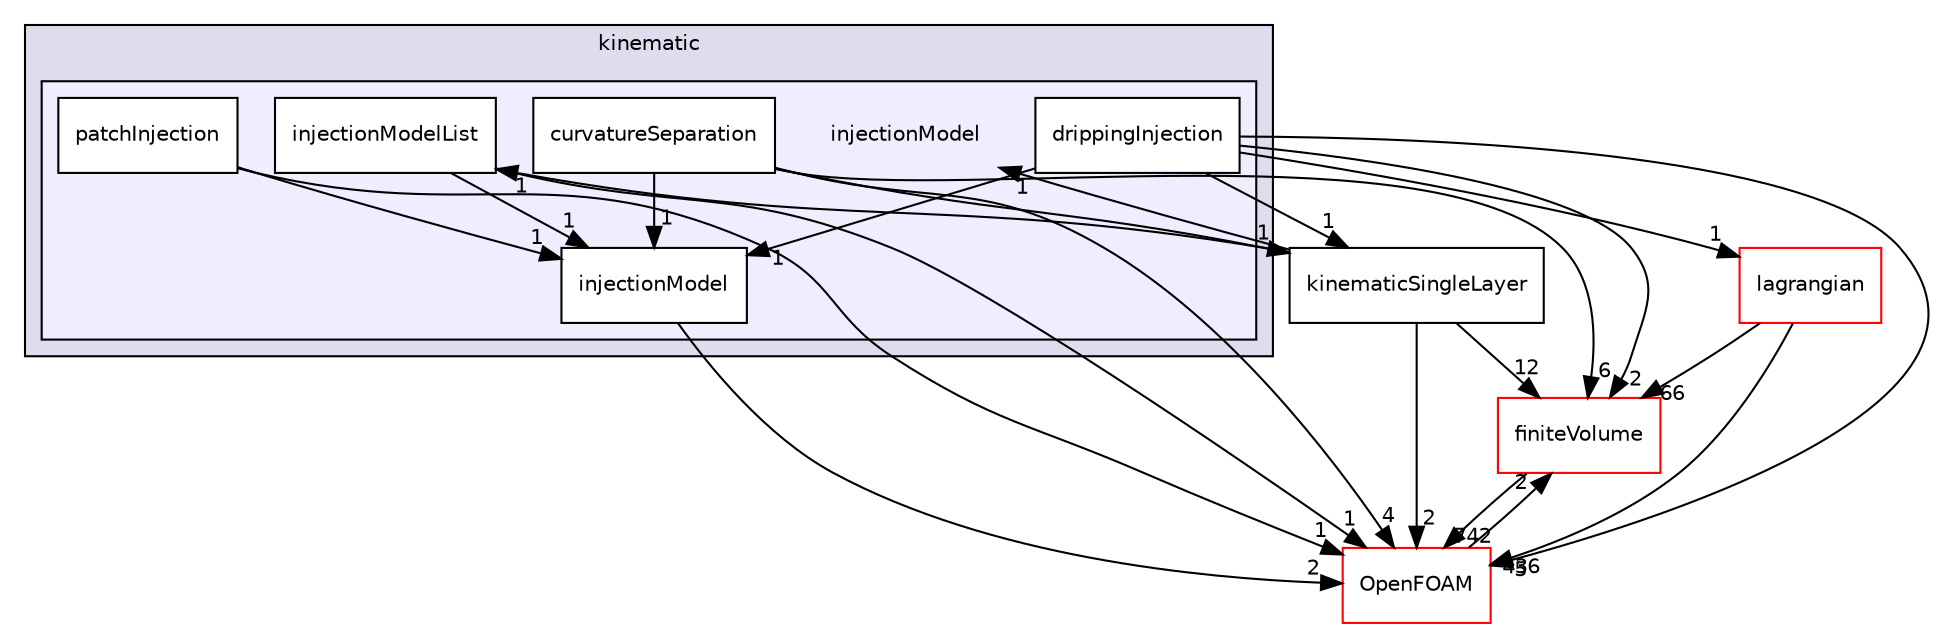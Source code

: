 digraph "src/regionModels/surfaceFilmModels/submodels/kinematic/injectionModel" {
  bgcolor=transparent;
  compound=true
  node [ fontsize="10", fontname="Helvetica"];
  edge [ labelfontsize="10", labelfontname="Helvetica"];
  subgraph clusterdir_748187a7aee928611e312f378f23d627 {
    graph [ bgcolor="#ddddee", pencolor="black", label="kinematic" fontname="Helvetica", fontsize="10", URL="dir_748187a7aee928611e312f378f23d627.html"]
  subgraph clusterdir_052a15cd963399c64c4750aa932b2703 {
    graph [ bgcolor="#eeeeff", pencolor="black", label="" URL="dir_052a15cd963399c64c4750aa932b2703.html"];
    dir_052a15cd963399c64c4750aa932b2703 [shape=plaintext label="injectionModel"];
    dir_2cce40c5b1dd5895ce391ba68bf888a4 [shape=box label="curvatureSeparation" color="black" fillcolor="white" style="filled" URL="dir_2cce40c5b1dd5895ce391ba68bf888a4.html"];
    dir_1c98871c06dc9c08473dbe7a81534883 [shape=box label="drippingInjection" color="black" fillcolor="white" style="filled" URL="dir_1c98871c06dc9c08473dbe7a81534883.html"];
    dir_b32ab60baa2bcd08937c716cbd0b6725 [shape=box label="injectionModel" color="black" fillcolor="white" style="filled" URL="dir_b32ab60baa2bcd08937c716cbd0b6725.html"];
    dir_c806bc3f223754b5faaacfd4b5d5ed9a [shape=box label="injectionModelList" color="black" fillcolor="white" style="filled" URL="dir_c806bc3f223754b5faaacfd4b5d5ed9a.html"];
    dir_c5cd61c8cc82e31b37f0712199028a17 [shape=box label="patchInjection" color="black" fillcolor="white" style="filled" URL="dir_c5cd61c8cc82e31b37f0712199028a17.html"];
  }
  }
  dir_9bd15774b555cf7259a6fa18f99fe99b [shape=box label="finiteVolume" color="red" URL="dir_9bd15774b555cf7259a6fa18f99fe99b.html"];
  dir_1c60e658c3548753b29433c6c9718fd3 [shape=box label="kinematicSingleLayer" URL="dir_1c60e658c3548753b29433c6c9718fd3.html"];
  dir_c5473ff19b20e6ec4dfe5c310b3778a8 [shape=box label="OpenFOAM" color="red" URL="dir_c5473ff19b20e6ec4dfe5c310b3778a8.html"];
  dir_f8c25efc4b6f6a8502a42d5af7554d23 [shape=box label="lagrangian" color="red" URL="dir_f8c25efc4b6f6a8502a42d5af7554d23.html"];
  dir_9bd15774b555cf7259a6fa18f99fe99b->dir_c5473ff19b20e6ec4dfe5c310b3778a8 [headlabel="742", labeldistance=1.5 headhref="dir_000894_001892.html"];
  dir_1c60e658c3548753b29433c6c9718fd3->dir_9bd15774b555cf7259a6fa18f99fe99b [headlabel="12", labeldistance=1.5 headhref="dir_002551_000894.html"];
  dir_1c60e658c3548753b29433c6c9718fd3->dir_052a15cd963399c64c4750aa932b2703 [headlabel="1", labeldistance=1.5 headhref="dir_002551_002563.html"];
  dir_1c60e658c3548753b29433c6c9718fd3->dir_c806bc3f223754b5faaacfd4b5d5ed9a [headlabel="1", labeldistance=1.5 headhref="dir_002551_002567.html"];
  dir_1c60e658c3548753b29433c6c9718fd3->dir_c5473ff19b20e6ec4dfe5c310b3778a8 [headlabel="2", labeldistance=1.5 headhref="dir_002551_001892.html"];
  dir_c5cd61c8cc82e31b37f0712199028a17->dir_b32ab60baa2bcd08937c716cbd0b6725 [headlabel="1", labeldistance=1.5 headhref="dir_002568_002566.html"];
  dir_c5cd61c8cc82e31b37f0712199028a17->dir_c5473ff19b20e6ec4dfe5c310b3778a8 [headlabel="1", labeldistance=1.5 headhref="dir_002568_001892.html"];
  dir_1c98871c06dc9c08473dbe7a81534883->dir_9bd15774b555cf7259a6fa18f99fe99b [headlabel="2", labeldistance=1.5 headhref="dir_002565_000894.html"];
  dir_1c98871c06dc9c08473dbe7a81534883->dir_1c60e658c3548753b29433c6c9718fd3 [headlabel="1", labeldistance=1.5 headhref="dir_002565_002551.html"];
  dir_1c98871c06dc9c08473dbe7a81534883->dir_b32ab60baa2bcd08937c716cbd0b6725 [headlabel="1", labeldistance=1.5 headhref="dir_002565_002566.html"];
  dir_1c98871c06dc9c08473dbe7a81534883->dir_c5473ff19b20e6ec4dfe5c310b3778a8 [headlabel="5", labeldistance=1.5 headhref="dir_002565_001892.html"];
  dir_1c98871c06dc9c08473dbe7a81534883->dir_f8c25efc4b6f6a8502a42d5af7554d23 [headlabel="1", labeldistance=1.5 headhref="dir_002565_001360.html"];
  dir_b32ab60baa2bcd08937c716cbd0b6725->dir_c5473ff19b20e6ec4dfe5c310b3778a8 [headlabel="2", labeldistance=1.5 headhref="dir_002566_001892.html"];
  dir_c806bc3f223754b5faaacfd4b5d5ed9a->dir_b32ab60baa2bcd08937c716cbd0b6725 [headlabel="1", labeldistance=1.5 headhref="dir_002567_002566.html"];
  dir_c806bc3f223754b5faaacfd4b5d5ed9a->dir_c5473ff19b20e6ec4dfe5c310b3778a8 [headlabel="1", labeldistance=1.5 headhref="dir_002567_001892.html"];
  dir_c5473ff19b20e6ec4dfe5c310b3778a8->dir_9bd15774b555cf7259a6fa18f99fe99b [headlabel="2", labeldistance=1.5 headhref="dir_001892_000894.html"];
  dir_2cce40c5b1dd5895ce391ba68bf888a4->dir_9bd15774b555cf7259a6fa18f99fe99b [headlabel="6", labeldistance=1.5 headhref="dir_002564_000894.html"];
  dir_2cce40c5b1dd5895ce391ba68bf888a4->dir_1c60e658c3548753b29433c6c9718fd3 [headlabel="1", labeldistance=1.5 headhref="dir_002564_002551.html"];
  dir_2cce40c5b1dd5895ce391ba68bf888a4->dir_b32ab60baa2bcd08937c716cbd0b6725 [headlabel="1", labeldistance=1.5 headhref="dir_002564_002566.html"];
  dir_2cce40c5b1dd5895ce391ba68bf888a4->dir_c5473ff19b20e6ec4dfe5c310b3778a8 [headlabel="4", labeldistance=1.5 headhref="dir_002564_001892.html"];
  dir_f8c25efc4b6f6a8502a42d5af7554d23->dir_9bd15774b555cf7259a6fa18f99fe99b [headlabel="66", labeldistance=1.5 headhref="dir_001360_000894.html"];
  dir_f8c25efc4b6f6a8502a42d5af7554d23->dir_c5473ff19b20e6ec4dfe5c310b3778a8 [headlabel="436", labeldistance=1.5 headhref="dir_001360_001892.html"];
}

